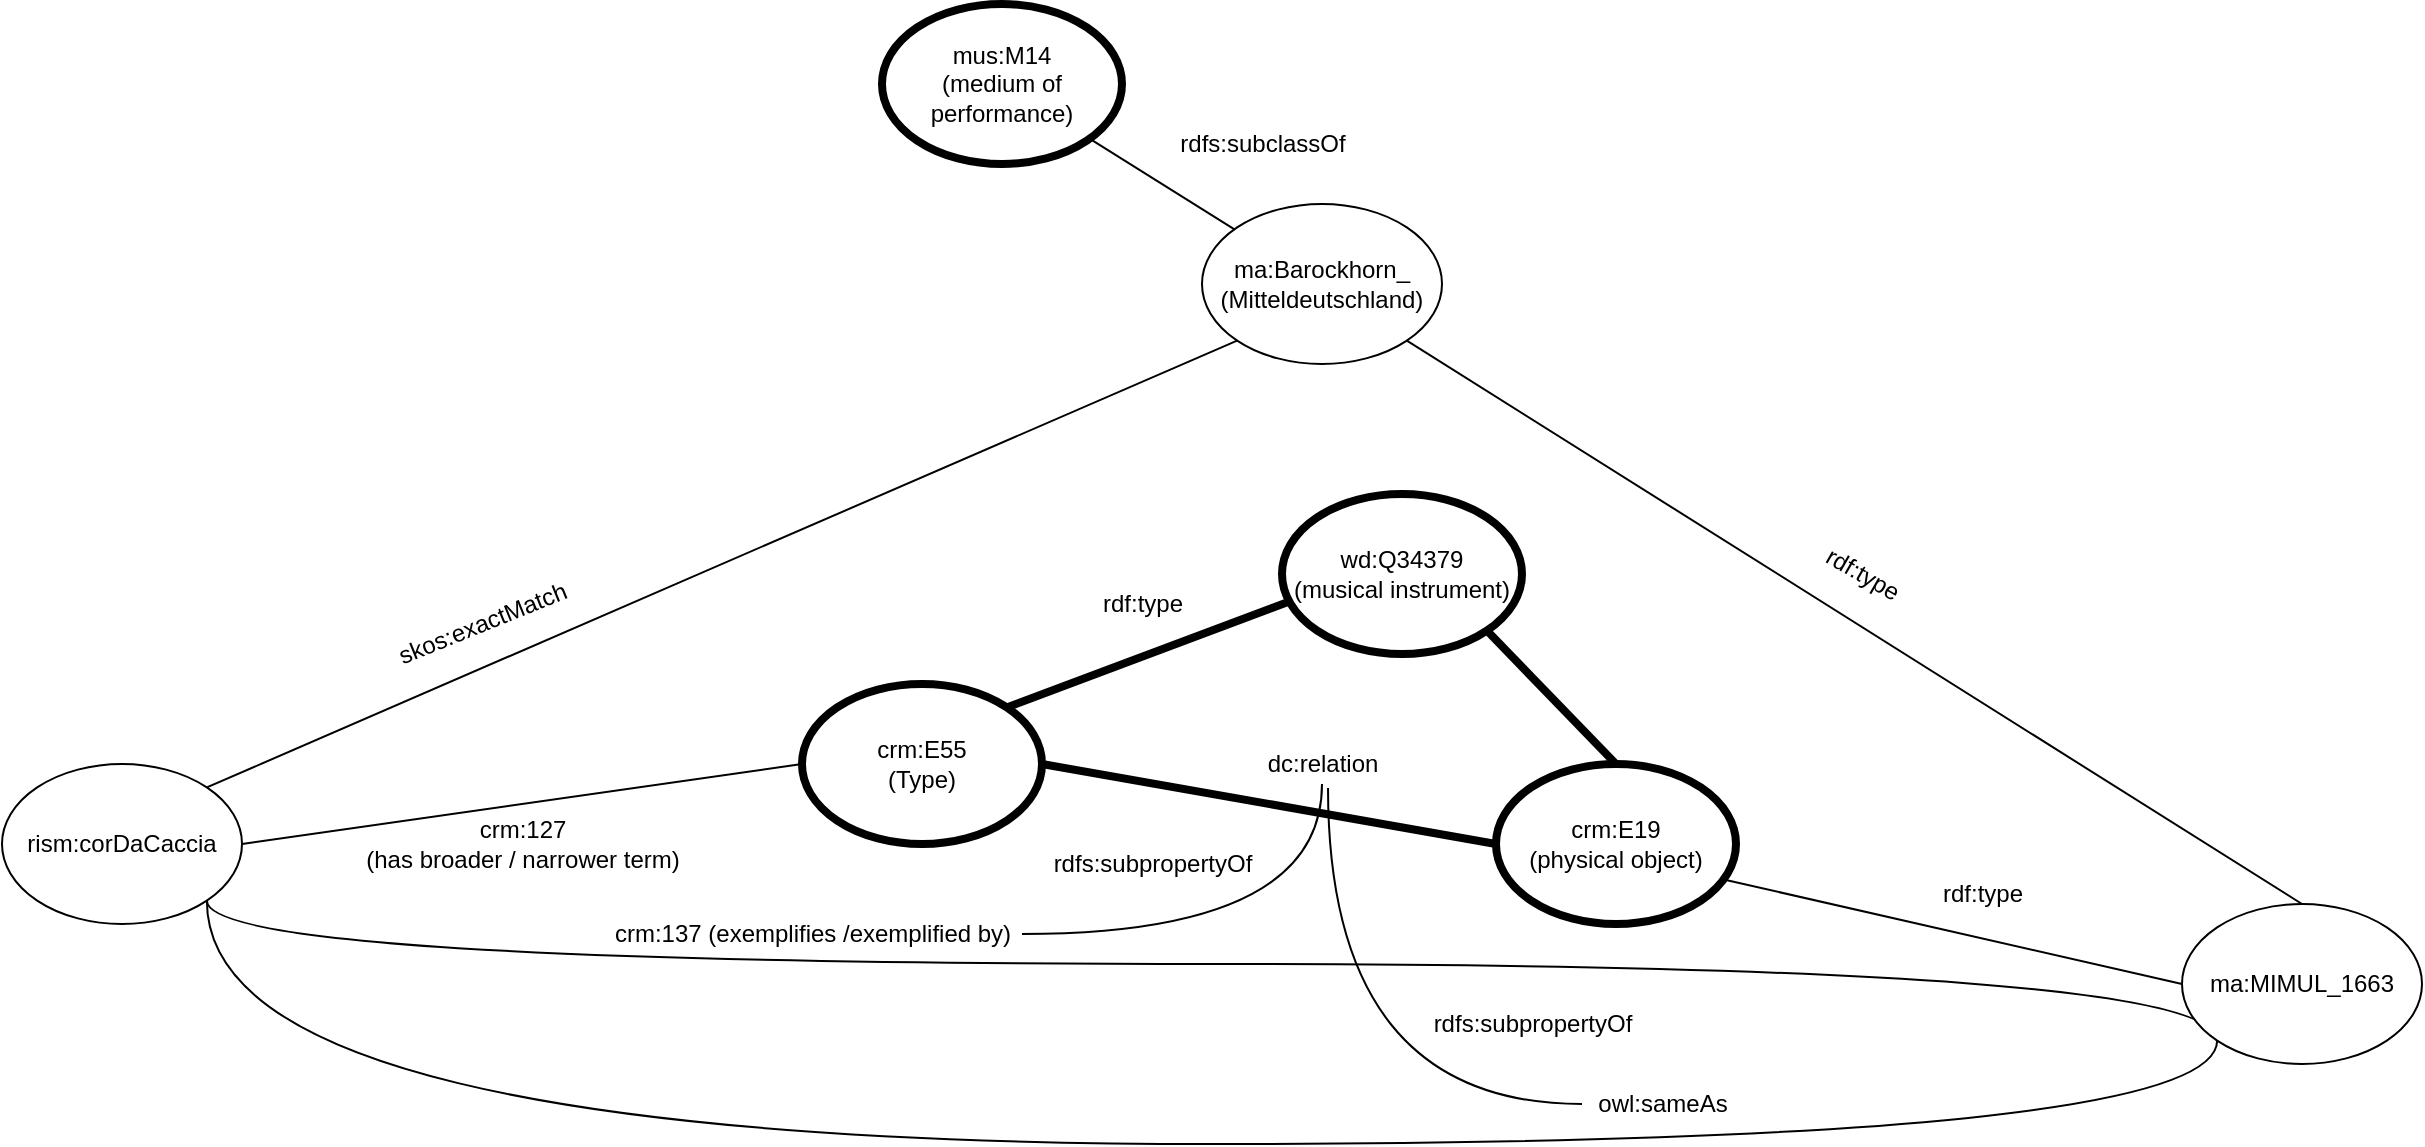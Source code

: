 <mxfile version="13.1.12" type="device"><diagram id="rZ2PwEW_QNEFfJLF4zQg" name="Page-1"><mxGraphModel dx="1773" dy="628" grid="1" gridSize="10" guides="1" tooltips="1" connect="1" arrows="1" fold="1" page="1" pageScale="1" pageWidth="827" pageHeight="1169" math="0" shadow="0"><root><mxCell id="0"/><mxCell id="1" parent="0"/><mxCell id="ipnYYao-t9TJA6yGNGF8-28" style="edgeStyle=none;rounded=0;orthogonalLoop=1;jettySize=auto;html=1;exitX=1;exitY=0;exitDx=0;exitDy=0;entryX=0;entryY=1;entryDx=0;entryDy=0;endArrow=none;endFill=0;" parent="1" source="ipnYYao-t9TJA6yGNGF8-29" target="ipnYYao-t9TJA6yGNGF8-30" edge="1"><mxGeometry relative="1" as="geometry"/></mxCell><mxCell id="_EseaCE7pfvpWXceeyWg-17" style="edgeStyle=orthogonalEdgeStyle;rounded=0;orthogonalLoop=1;jettySize=auto;html=1;entryX=0;entryY=1;entryDx=0;entryDy=0;endArrow=none;endFill=0;strokeWidth=1;curved=1;exitX=1;exitY=1;exitDx=0;exitDy=0;" parent="1" source="ipnYYao-t9TJA6yGNGF8-29" target="_EseaCE7pfvpWXceeyWg-36" edge="1"><mxGeometry relative="1" as="geometry"><Array as="points"><mxPoint x="62" y="820"/><mxPoint x="1068" y="820"/></Array></mxGeometry></mxCell><mxCell id="_EseaCE7pfvpWXceeyWg-25" style="edgeStyle=orthogonalEdgeStyle;curved=1;rounded=0;orthogonalLoop=1;jettySize=auto;html=1;exitX=1;exitY=1;exitDx=0;exitDy=0;entryX=0;entryY=1;entryDx=0;entryDy=0;endArrow=none;endFill=0;strokeWidth=1;" parent="1" source="ipnYYao-t9TJA6yGNGF8-29" target="_EseaCE7pfvpWXceeyWg-36" edge="1"><mxGeometry relative="1" as="geometry"><Array as="points"><mxPoint x="62" y="910"/><mxPoint x="1068" y="910"/></Array></mxGeometry></mxCell><mxCell id="ipnYYao-t9TJA6yGNGF8-29" value="rism:corDaCaccia" style="ellipse;whiteSpace=wrap;html=1;strokeWidth=1;" parent="1" vertex="1"><mxGeometry x="-40" y="720" width="120" height="80" as="geometry"/></mxCell><mxCell id="ipnYYao-t9TJA6yGNGF8-57" style="edgeStyle=none;rounded=0;orthogonalLoop=1;jettySize=auto;html=1;exitX=1;exitY=1;exitDx=0;exitDy=0;entryX=0.5;entryY=0;entryDx=0;entryDy=0;endArrow=none;endFill=0;" parent="1" source="ipnYYao-t9TJA6yGNGF8-30" target="_EseaCE7pfvpWXceeyWg-36" edge="1"><mxGeometry relative="1" as="geometry"/></mxCell><mxCell id="qaXrOrbWDvaC4yQ7PtSV-3" value="" style="edgeStyle=none;rounded=0;orthogonalLoop=1;jettySize=auto;html=1;endArrow=none;endFill=0;strokeWidth=1;" parent="1" source="ipnYYao-t9TJA6yGNGF8-30" target="qaXrOrbWDvaC4yQ7PtSV-2" edge="1"><mxGeometry relative="1" as="geometry"/></mxCell><mxCell id="ipnYYao-t9TJA6yGNGF8-30" value="ma:Barockhorn_&lt;br&gt;(Mitteldeutschland)" style="ellipse;whiteSpace=wrap;html=1;strokeWidth=1;" parent="1" vertex="1"><mxGeometry x="560" y="440" width="120" height="80" as="geometry"/></mxCell><mxCell id="qaXrOrbWDvaC4yQ7PtSV-2" value="mus:M14&lt;br&gt;(medium of performance)" style="ellipse;whiteSpace=wrap;html=1;strokeWidth=4;" parent="1" vertex="1"><mxGeometry x="400" y="340" width="120" height="80" as="geometry"/></mxCell><mxCell id="_EseaCE7pfvpWXceeyWg-37" style="rounded=0;orthogonalLoop=1;jettySize=auto;html=1;exitX=0.958;exitY=0.725;exitDx=0;exitDy=0;entryX=0;entryY=0.5;entryDx=0;entryDy=0;endArrow=none;endFill=0;strokeWidth=1;exitPerimeter=0;" parent="1" source="ipnYYao-t9TJA6yGNGF8-56" target="_EseaCE7pfvpWXceeyWg-36" edge="1"><mxGeometry relative="1" as="geometry"/></mxCell><mxCell id="ipnYYao-t9TJA6yGNGF8-56" value="crm:E19&lt;br&gt;(physical object)" style="ellipse;whiteSpace=wrap;html=1;strokeWidth=4;" parent="1" vertex="1"><mxGeometry x="707" y="720" width="120" height="80" as="geometry"/></mxCell><mxCell id="_EseaCE7pfvpWXceeyWg-1" value="skos:exactMatch" style="text;html=1;align=center;verticalAlign=middle;resizable=0;points=[];autosize=1;rotation=338;" parent="1" vertex="1"><mxGeometry x="150" y="640" width="100" height="20" as="geometry"/></mxCell><mxCell id="_EseaCE7pfvpWXceeyWg-2" value="rdf:type" style="text;html=1;align=center;verticalAlign=middle;resizable=0;points=[];autosize=1;rotation=30;" parent="1" vertex="1"><mxGeometry x="860" y="615" width="60" height="20" as="geometry"/></mxCell><mxCell id="_EseaCE7pfvpWXceeyWg-6" style="rounded=0;orthogonalLoop=1;jettySize=auto;html=1;exitX=0;exitY=0.5;exitDx=0;exitDy=0;entryX=1;entryY=0.5;entryDx=0;entryDy=0;endArrow=none;endFill=0;strokeWidth=1;" parent="1" source="_EseaCE7pfvpWXceeyWg-3" target="ipnYYao-t9TJA6yGNGF8-29" edge="1"><mxGeometry relative="1" as="geometry"><mxPoint x="160" y="760" as="sourcePoint"/></mxGeometry></mxCell><mxCell id="_EseaCE7pfvpWXceeyWg-7" style="rounded=0;orthogonalLoop=1;jettySize=auto;html=1;exitX=1;exitY=0.5;exitDx=0;exitDy=0;entryX=0;entryY=0.5;entryDx=0;entryDy=0;endArrow=none;endFill=0;strokeWidth=4;" parent="1" source="_EseaCE7pfvpWXceeyWg-3" target="ipnYYao-t9TJA6yGNGF8-56" edge="1"><mxGeometry relative="1" as="geometry"/></mxCell><mxCell id="_EseaCE7pfvpWXceeyWg-39" style="edgeStyle=none;rounded=0;orthogonalLoop=1;jettySize=auto;html=1;exitX=1;exitY=0;exitDx=0;exitDy=0;entryX=0.025;entryY=0.675;entryDx=0;entryDy=0;entryPerimeter=0;endArrow=none;endFill=0;strokeWidth=4;" parent="1" source="_EseaCE7pfvpWXceeyWg-3" target="_EseaCE7pfvpWXceeyWg-38" edge="1"><mxGeometry relative="1" as="geometry"/></mxCell><mxCell id="_EseaCE7pfvpWXceeyWg-3" value="crm:E55&lt;br&gt;(Type)" style="ellipse;whiteSpace=wrap;html=1;strokeWidth=4;" parent="1" vertex="1"><mxGeometry x="360" y="680" width="120" height="80" as="geometry"/></mxCell><mxCell id="_EseaCE7pfvpWXceeyWg-33" style="edgeStyle=orthogonalEdgeStyle;curved=1;rounded=0;orthogonalLoop=1;jettySize=auto;html=1;endArrow=none;endFill=0;strokeWidth=1;" parent="1" source="_EseaCE7pfvpWXceeyWg-18" target="_EseaCE7pfvpWXceeyWg-34" edge="1"><mxGeometry relative="1" as="geometry"><mxPoint x="620" y="731" as="targetPoint"/></mxGeometry></mxCell><mxCell id="_EseaCE7pfvpWXceeyWg-18" value="crm:137 (exemplifies /exemplified by)" style="text;html=1;align=center;verticalAlign=middle;resizable=0;points=[];autosize=1;" parent="1" vertex="1"><mxGeometry x="260" y="795" width="210" height="20" as="geometry"/></mxCell><mxCell id="_EseaCE7pfvpWXceeyWg-44" style="edgeStyle=orthogonalEdgeStyle;rounded=0;orthogonalLoop=1;jettySize=auto;html=1;entryX=0.543;entryY=1.1;entryDx=0;entryDy=0;entryPerimeter=0;endArrow=none;endFill=0;strokeWidth=1;curved=1;" parent="1" source="_EseaCE7pfvpWXceeyWg-23" target="_EseaCE7pfvpWXceeyWg-34" edge="1"><mxGeometry relative="1" as="geometry"/></mxCell><mxCell id="_EseaCE7pfvpWXceeyWg-23" value="owl:sameAs" style="text;html=1;align=center;verticalAlign=middle;resizable=0;points=[];autosize=1;" parent="1" vertex="1"><mxGeometry x="750" y="880" width="80" height="20" as="geometry"/></mxCell><mxCell id="_EseaCE7pfvpWXceeyWg-19" value="crm:127&lt;br&gt;(has broader / narrower term)" style="text;html=1;align=center;verticalAlign=middle;resizable=0;points=[];autosize=1;" parent="1" vertex="1"><mxGeometry x="135" y="745" width="170" height="30" as="geometry"/></mxCell><mxCell id="_EseaCE7pfvpWXceeyWg-27" value="rdfs:subpropertyOf" style="text;html=1;align=center;verticalAlign=middle;resizable=0;points=[];autosize=1;" parent="1" vertex="1"><mxGeometry x="670" y="840" width="110" height="20" as="geometry"/></mxCell><mxCell id="_EseaCE7pfvpWXceeyWg-34" value="dc:relation" style="text;html=1;align=center;verticalAlign=middle;resizable=0;points=[];autosize=1;" parent="1" vertex="1"><mxGeometry x="585" y="710" width="70" height="20" as="geometry"/></mxCell><mxCell id="_EseaCE7pfvpWXceeyWg-36" value="ma:MIMUL_1663" style="ellipse;whiteSpace=wrap;html=1;strokeWidth=1;" parent="1" vertex="1"><mxGeometry x="1050" y="790" width="120" height="80" as="geometry"/></mxCell><mxCell id="qaXrOrbWDvaC4yQ7PtSV-5" style="rounded=0;orthogonalLoop=1;jettySize=auto;html=1;exitX=1;exitY=1;exitDx=0;exitDy=0;entryX=0.5;entryY=0;entryDx=0;entryDy=0;endArrow=none;endFill=0;strokeWidth=4;" parent="1" source="_EseaCE7pfvpWXceeyWg-38" target="ipnYYao-t9TJA6yGNGF8-56" edge="1"><mxGeometry relative="1" as="geometry"/></mxCell><mxCell id="_EseaCE7pfvpWXceeyWg-38" value="wd:Q34379&lt;br&gt;(musical instrument)" style="ellipse;whiteSpace=wrap;html=1;strokeWidth=4;" parent="1" vertex="1"><mxGeometry x="600" y="585" width="120" height="80" as="geometry"/></mxCell><mxCell id="_EseaCE7pfvpWXceeyWg-40" value="rdf:type" style="text;html=1;align=center;verticalAlign=middle;resizable=0;points=[];autosize=1;" parent="1" vertex="1"><mxGeometry x="500" y="630" width="60" height="20" as="geometry"/></mxCell><mxCell id="_EseaCE7pfvpWXceeyWg-41" value="rdf:type" style="text;html=1;align=center;verticalAlign=middle;resizable=0;points=[];autosize=1;" parent="1" vertex="1"><mxGeometry x="920" y="775" width="60" height="20" as="geometry"/></mxCell><mxCell id="qaXrOrbWDvaC4yQ7PtSV-4" value="rdfs:subclassOf" style="text;html=1;align=center;verticalAlign=middle;resizable=0;points=[];autosize=1;" parent="1" vertex="1"><mxGeometry x="540" y="400" width="100" height="20" as="geometry"/></mxCell><mxCell id="qaXrOrbWDvaC4yQ7PtSV-6" value="rdfs:subpropertyOf" style="text;html=1;align=center;verticalAlign=middle;resizable=0;points=[];autosize=1;" parent="1" vertex="1"><mxGeometry x="480" y="760" width="110" height="20" as="geometry"/></mxCell></root></mxGraphModel></diagram></mxfile>